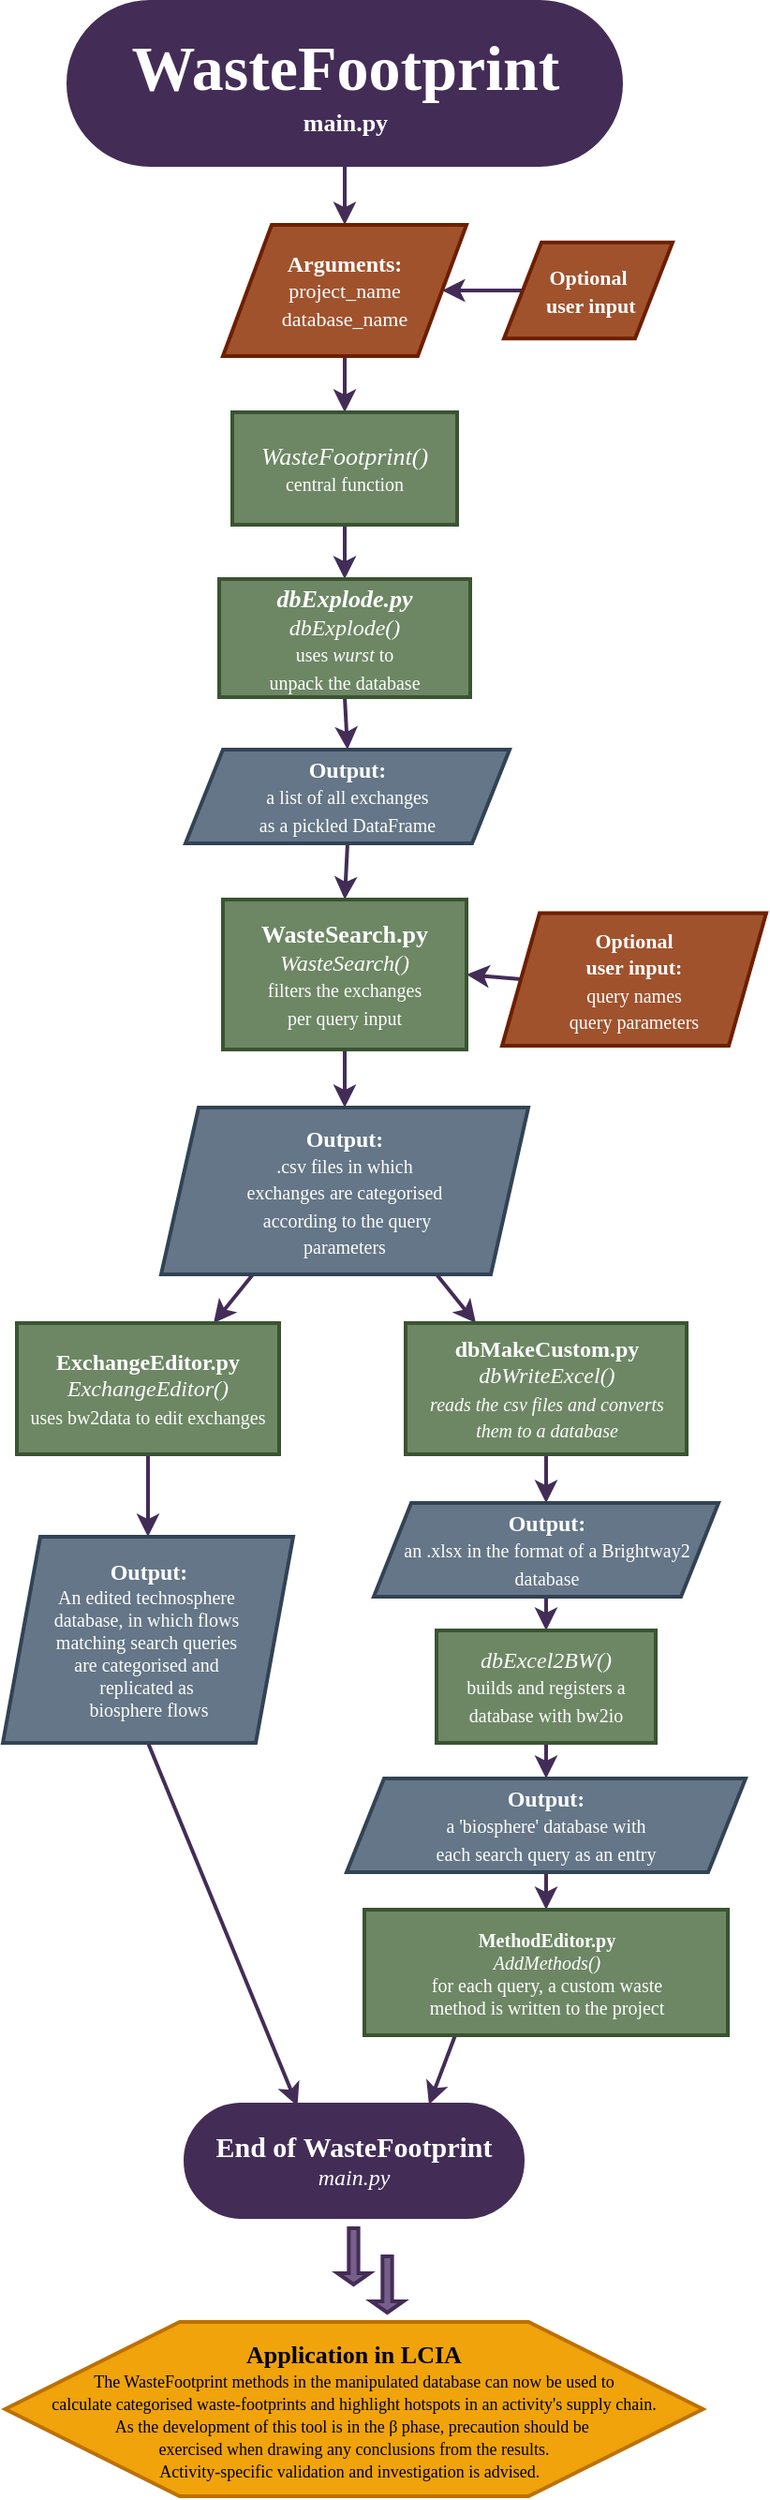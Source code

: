 <mxfile version="20.8.16" type="device"><diagram id="Ynv9TW57A_w1j0mWBJq0" name="Page-1"><mxGraphModel dx="1687" dy="1024" grid="0" gridSize="10" guides="1" tooltips="1" connect="1" arrows="1" fold="1" page="1" pageScale="1" pageWidth="550" pageHeight="1400" background="none" math="0" shadow="0"><root><mxCell id="0"/><mxCell id="1" parent="0"/><mxCell id="7" style="edgeStyle=none;html=1;exitX=0;exitY=0.5;exitDx=0;exitDy=0;entryX=1;entryY=0.5;entryDx=0;entryDy=0;rounded=0;snapToPoint=1;comic=0;fillColor=#76608a;strokeColor=#432D57;labelBackgroundColor=none;strokeWidth=2;spacing=5;fontFamily=Lucida Console;" parent="1" source="2" target="6" edge="1"><mxGeometry relative="1" as="geometry"><mxPoint x="390" y="99" as="targetPoint"/></mxGeometry></mxCell><mxCell id="2" value="&lt;font style=&quot;font-size: 11px;&quot;&gt;&lt;b&gt;Optional&lt;br&gt;&amp;nbsp;user input&lt;/b&gt;&lt;/font&gt;" style="shape=parallelogram;perimeter=parallelogramPerimeter;whiteSpace=wrap;html=1;fixedSize=1;rounded=0;snapToPoint=1;comic=0;fillColor=#a0522d;strokeColor=#6D1F00;fontColor=#ffffff;labelBackgroundColor=none;strokeWidth=2;spacing=5;fontFamily=Lucida Console;" parent="1" vertex="1"><mxGeometry x="355" y="148.38" width="90" height="51.25" as="geometry"/></mxCell><mxCell id="29" value="" style="edgeStyle=none;html=1;rounded=0;snapToPoint=1;comic=0;fillColor=#76608a;strokeColor=#432D57;labelBackgroundColor=none;strokeWidth=2;spacing=5;fontFamily=Lucida Console;" parent="1" source="3" target="6" edge="1"><mxGeometry relative="1" as="geometry"/></mxCell><mxCell id="3" value="&lt;b style=&quot;font-size: 34px;&quot;&gt;&lt;font style=&quot;font-size: 34px;&quot;&gt;WasteFootprint&lt;/font&gt;&lt;br&gt;&lt;/b&gt;&lt;b&gt;&lt;font style=&quot;font-size: 13px;&quot;&gt;main.py&lt;/font&gt;&lt;/b&gt;" style="html=1;dashed=0;whitespace=wrap;shape=mxgraph.dfd.start;rounded=0;snapToPoint=1;comic=0;fillColor=#432D57;strokeColor=#432D57;fontColor=#ffffff;labelBackgroundColor=none;strokeWidth=2;whiteSpace=wrap;spacing=5;fontFamily=Lucida Console;" parent="1" vertex="1"><mxGeometry x="122.5" y="20" width="295" height="87" as="geometry"/></mxCell><mxCell id="22" value="" style="edgeStyle=none;html=1;rounded=0;snapToPoint=1;comic=0;fillColor=#76608a;strokeColor=#432D57;labelBackgroundColor=none;strokeWidth=2;spacing=5;fontFamily=Lucida Console;" parent="1" source="6" target="14" edge="1"><mxGeometry relative="1" as="geometry"/></mxCell><mxCell id="6" value="&lt;b&gt;Arguments:&lt;br&gt;&lt;/b&gt;&lt;font style=&quot;font-size: 11px;&quot;&gt;project_name&lt;br style=&quot;font-size: 11px;&quot;&gt;database_name&lt;/font&gt;" style="shape=parallelogram;perimeter=parallelogramPerimeter;whiteSpace=wrap;html=1;dashed=0;rounded=0;snapToPoint=1;comic=0;fillColor=#a0522d;strokeColor=#6D1F00;fontColor=#ffffff;labelBackgroundColor=none;strokeWidth=2;spacing=5;fontFamily=Lucida Console;" parent="1" vertex="1"><mxGeometry x="205" y="139" width="130" height="70" as="geometry"/></mxCell><mxCell id="21" value="" style="edgeStyle=none;html=1;rounded=0;snapToPoint=1;comic=0;fillColor=#76608a;strokeColor=#432D57;labelBackgroundColor=none;strokeWidth=2;spacing=5;fontFamily=Lucida Console;" parent="1" source="14" target="20" edge="1"><mxGeometry relative="1" as="geometry"/></mxCell><mxCell id="14" value="&lt;i style=&quot;font-size: 13px;&quot;&gt;WasteFootprint()&lt;br&gt;&lt;/i&gt;&lt;font style=&quot;font-size: 10px;&quot;&gt;central function&lt;/font&gt;" style="whiteSpace=wrap;html=1;rounded=0;snapToPoint=1;comic=0;fillColor=#6d8764;strokeColor=#3A5431;fontColor=#ffffff;labelBackgroundColor=none;strokeWidth=2;spacing=5;fontFamily=Lucida Console;" parent="1" vertex="1"><mxGeometry x="210" y="239" width="120" height="60" as="geometry"/></mxCell><mxCell id="28" value="" style="edgeStyle=none;html=1;rounded=0;snapToPoint=1;comic=0;fillColor=#76608a;strokeColor=#432D57;labelBackgroundColor=none;strokeWidth=2;spacing=5;fontFamily=Lucida Console;" parent="1" source="15" target="26" edge="1"><mxGeometry relative="1" as="geometry"/></mxCell><mxCell id="15" value="&lt;b style=&quot;font-size: 11px;&quot;&gt;Optional &lt;br&gt;user input:&lt;br&gt;&lt;/b&gt;&lt;font style=&quot;font-size: 10px;&quot;&gt;query names&lt;br&gt;query parameters&lt;/font&gt;" style="shape=parallelogram;perimeter=parallelogramPerimeter;whiteSpace=wrap;html=1;fixedSize=1;rounded=0;snapToPoint=1;comic=0;fillColor=#a0522d;strokeColor=#6D1F00;fontColor=#ffffff;labelBackgroundColor=none;strokeWidth=2;spacing=5;fontFamily=Lucida Console;" parent="1" vertex="1"><mxGeometry x="354" y="506.25" width="141" height="70.75" as="geometry"/></mxCell><mxCell id="25" value="" style="edgeStyle=none;html=1;rounded=0;snapToPoint=1;comic=0;fillColor=#76608a;strokeColor=#432D57;labelBackgroundColor=none;strokeWidth=2;spacing=5;fontFamily=Lucida Console;" parent="1" source="20" target="24" edge="1"><mxGeometry relative="1" as="geometry"/></mxCell><mxCell id="20" value="&lt;i&gt;&lt;b&gt;&lt;font style=&quot;font-size: 13px;&quot;&gt;dbExplode.py&lt;/font&gt;&lt;/b&gt;&lt;br&gt;dbExplode()&lt;br&gt;&lt;/i&gt;&lt;font style=&quot;font-size: 10px;&quot;&gt;uses &lt;i&gt;wurst&lt;/i&gt; to&lt;br&gt;unpack the database&lt;/font&gt;" style="whiteSpace=wrap;html=1;rounded=0;snapToPoint=1;comic=0;fillColor=#6d8764;strokeColor=#3A5431;fontColor=#ffffff;labelBackgroundColor=none;strokeWidth=2;spacing=5;fontFamily=Lucida Console;" parent="1" vertex="1"><mxGeometry x="203" y="328" width="134" height="63" as="geometry"/></mxCell><mxCell id="27" value="" style="edgeStyle=none;html=1;rounded=0;snapToPoint=1;comic=0;fillColor=#76608a;strokeColor=#432D57;labelBackgroundColor=none;strokeWidth=2;spacing=5;fontFamily=Lucida Console;" parent="1" source="24" target="26" edge="1"><mxGeometry relative="1" as="geometry"/></mxCell><mxCell id="24" value="&lt;b&gt;Output:&lt;/b&gt;&lt;br&gt;&lt;font style=&quot;font-size: 10px;&quot;&gt;a list of all exchanges&lt;br&gt;as a pickled DataFrame&lt;/font&gt;" style="shape=parallelogram;perimeter=parallelogramPerimeter;whiteSpace=wrap;html=1;fixedSize=1;rounded=0;snapToPoint=1;comic=0;fillColor=#647687;strokeColor=#314354;fontColor=#ffffff;labelBackgroundColor=none;strokeWidth=2;spacing=5;fontFamily=Lucida Console;" parent="1" vertex="1"><mxGeometry x="185" y="419" width="173" height="50" as="geometry"/></mxCell><mxCell id="31" value="" style="edgeStyle=none;html=1;rounded=0;snapToPoint=1;comic=0;fillColor=#76608a;strokeColor=#432D57;labelBackgroundColor=none;strokeWidth=2;spacing=5;fontFamily=Lucida Console;" parent="1" source="26" target="30" edge="1"><mxGeometry relative="1" as="geometry"/></mxCell><mxCell id="26" value="&lt;font style=&quot;font-size: 13px;&quot;&gt;&lt;b&gt;WasteSearch.py&lt;/b&gt;&lt;br&gt;&lt;/font&gt;&lt;i&gt;WasteSearch()&lt;br&gt;&lt;/i&gt;&lt;font style=&quot;font-size: 10px;&quot;&gt;filters the exchanges&lt;br&gt;per query input&lt;/font&gt;" style="whiteSpace=wrap;html=1;rounded=0;snapToPoint=1;comic=0;fillColor=#6d8764;strokeColor=#3A5431;fontColor=#ffffff;labelBackgroundColor=none;strokeWidth=2;spacing=5;fontFamily=Lucida Console;" parent="1" vertex="1"><mxGeometry x="205" y="499" width="130" height="80" as="geometry"/></mxCell><mxCell id="56" style="edgeStyle=none;html=1;entryX=0.25;entryY=0;entryDx=0;entryDy=0;fontSize=13;rounded=0;snapToPoint=1;comic=0;fillColor=#76608a;strokeColor=#432D57;labelBackgroundColor=none;strokeWidth=2;spacing=5;fontFamily=Lucida Console;" parent="1" source="30" target="34" edge="1"><mxGeometry relative="1" as="geometry"/></mxCell><mxCell id="57" style="edgeStyle=none;html=1;fontSize=13;rounded=0;snapToPoint=1;comic=0;fillColor=#76608a;strokeColor=#432D57;labelBackgroundColor=none;strokeWidth=2;spacing=5;fontFamily=Lucida Console;" parent="1" source="30" target="44" edge="1"><mxGeometry relative="1" as="geometry"/></mxCell><mxCell id="30" value="&lt;b&gt;Output:&lt;br&gt;&lt;/b&gt;&lt;font style=&quot;font-size: 10px;&quot;&gt;.csv files in which&lt;br&gt;exchanges are categorised&lt;br&gt;&amp;nbsp;according to the query&lt;br&gt;parameters&lt;/font&gt;" style="shape=parallelogram;perimeter=parallelogramPerimeter;whiteSpace=wrap;html=1;fixedSize=1;rounded=0;snapToPoint=1;comic=0;fillColor=#647687;strokeColor=#314354;fontColor=#ffffff;labelBackgroundColor=none;strokeWidth=2;spacing=5;fontFamily=Lucida Console;" parent="1" vertex="1"><mxGeometry x="172" y="610" width="196" height="89" as="geometry"/></mxCell><mxCell id="39" value="" style="edgeStyle=none;html=1;rounded=0;snapToPoint=1;comic=0;fillColor=#76608a;strokeColor=#432D57;labelBackgroundColor=none;strokeWidth=2;spacing=5;fontFamily=Lucida Console;" parent="1" source="34" target="38" edge="1"><mxGeometry relative="1" as="geometry"/></mxCell><mxCell id="34" value="&lt;b&gt;dbMakeCustom.py&lt;br&gt;&lt;/b&gt;&lt;i&gt;dbWriteExcel()&lt;br&gt;&lt;font style=&quot;font-size: 10px;&quot;&gt;reads the csv files and converts them to a database&lt;/font&gt;&lt;br&gt;&lt;/i&gt;" style="whiteSpace=wrap;movable=1;resizable=1;rotatable=1;deletable=1;editable=1;connectable=1;html=1;rounded=0;snapToPoint=1;comic=0;fillColor=#6d8764;strokeColor=#3A5431;fontColor=#ffffff;labelBackgroundColor=none;strokeWidth=2;spacing=5;fontFamily=Lucida Console;" parent="1" vertex="1"><mxGeometry x="302.5" y="725" width="150" height="70" as="geometry"/></mxCell><mxCell id="41" value="" style="edgeStyle=none;html=1;rounded=0;snapToPoint=1;comic=0;fillColor=#76608a;strokeColor=#432D57;labelBackgroundColor=none;strokeWidth=2;spacing=5;fontFamily=Lucida Console;" parent="1" source="38" target="40" edge="1"><mxGeometry relative="1" as="geometry"/></mxCell><mxCell id="38" value="&lt;b&gt;Output:&lt;br&gt;&lt;/b&gt;&lt;font style=&quot;font-size: 10px;&quot;&gt;an .xlsx in the format of a Brightway2 database&lt;/font&gt;" style="shape=parallelogram;perimeter=parallelogramPerimeter;whiteSpace=wrap;html=1;fixedSize=1;rounded=0;snapToPoint=1;comic=0;fillColor=#647687;strokeColor=#314354;fontColor=#ffffff;labelBackgroundColor=none;strokeWidth=2;spacing=5;fontFamily=Lucida Console;" parent="1" vertex="1"><mxGeometry x="285.5" y="821" width="184" height="50" as="geometry"/></mxCell><mxCell id="43" value="" style="edgeStyle=none;html=1;rounded=0;snapToPoint=1;comic=0;fillColor=#76608a;strokeColor=#432D57;labelBackgroundColor=none;strokeWidth=2;spacing=5;fontFamily=Lucida Console;" parent="1" source="40" target="42" edge="1"><mxGeometry relative="1" as="geometry"/></mxCell><mxCell id="40" value="&lt;i&gt;dbExcel2BW()&lt;/i&gt;&lt;br&gt;&lt;font style=&quot;font-size: 10px;&quot;&gt;builds and registers a database with bw2io&lt;/font&gt;" style="whiteSpace=wrap;html=1;rounded=0;snapToPoint=1;comic=0;fillColor=#6d8764;strokeColor=#3A5431;fontColor=#ffffff;labelBackgroundColor=none;strokeWidth=2;spacing=5;fontFamily=Lucida Console;" parent="1" vertex="1"><mxGeometry x="319" y="889" width="117" height="60" as="geometry"/></mxCell><mxCell id="54" value="" style="edgeStyle=none;html=1;entryX=0.5;entryY=0;entryDx=0;entryDy=0;rounded=0;snapToPoint=1;comic=0;fillColor=#76608a;strokeColor=#432D57;labelBackgroundColor=none;strokeWidth=2;spacing=5;fontFamily=Lucida Console;" parent="1" source="42" target="64" edge="1"><mxGeometry relative="1" as="geometry"><mxPoint x="373.5" y="1045" as="targetPoint"/></mxGeometry></mxCell><mxCell id="42" value="&lt;b&gt;Output:&lt;br&gt;&lt;/b&gt;&lt;font style=&quot;font-size: 10px;&quot;&gt;a 'biosphere' database with &lt;br&gt;each search query as an entry&lt;/font&gt;" style="shape=parallelogram;perimeter=parallelogramPerimeter;whiteSpace=wrap;html=1;fixedSize=1;rounded=0;snapToPoint=1;comic=0;fillColor=#647687;strokeColor=#314354;fontColor=#ffffff;labelBackgroundColor=none;strokeWidth=2;spacing=5;fontFamily=Lucida Console;" parent="1" vertex="1"><mxGeometry x="271" y="968" width="213" height="50" as="geometry"/></mxCell><mxCell id="48" value="" style="edgeStyle=none;html=1;rounded=0;snapToPoint=1;comic=0;fillColor=#76608a;strokeColor=#432D57;labelBackgroundColor=none;strokeWidth=2;spacing=5;fontFamily=Lucida Console;" parent="1" source="44" target="47" edge="1"><mxGeometry relative="1" as="geometry"/></mxCell><mxCell id="44" value="&lt;b&gt;ExchangeEditor.py&lt;br&gt;&lt;/b&gt;&lt;i&gt;ExchangeEditor()&lt;br&gt;&lt;/i&gt;&lt;font style=&quot;font-size: 10px;&quot;&gt;uses bw2data to edit exchanges&lt;/font&gt;" style="rounded=0;whiteSpace=wrap;html=1;snapToPoint=1;comic=0;fillColor=#6d8764;strokeColor=#3A5431;fontColor=#ffffff;labelBackgroundColor=none;strokeWidth=2;spacing=5;fontFamily=Lucida Console;" parent="1" vertex="1"><mxGeometry x="95" y="725" width="140" height="70" as="geometry"/></mxCell><mxCell id="55" value="" style="edgeStyle=none;html=1;rounded=0;snapToPoint=1;comic=0;fillColor=#76608a;strokeColor=#432D57;labelBackgroundColor=none;strokeWidth=2;spacing=5;fontFamily=Lucida Console;entryX=0.332;entryY=0.013;entryDx=0;entryDy=0;entryPerimeter=0;" parent="1" source="47" target="51" edge="1"><mxGeometry relative="1" as="geometry"><mxPoint x="243" y="1137" as="targetPoint"/></mxGeometry></mxCell><mxCell id="47" value="&lt;b&gt;Output:&lt;/b&gt;&lt;br&gt;&lt;div style=&quot;font-size: 10px;&quot;&gt;&lt;span style=&quot;&quot;&gt;&lt;font style=&quot;font-size: 10px;&quot;&gt;An edited technosphere&amp;nbsp;&lt;/font&gt;&lt;/span&gt;&lt;/div&gt;&lt;div style=&quot;font-size: 10px;&quot;&gt;&lt;span style=&quot;&quot;&gt;&lt;font style=&quot;font-size: 10px;&quot;&gt;database, in which flows&amp;nbsp;&lt;/font&gt;&lt;/span&gt;&lt;/div&gt;&lt;div style=&quot;font-size: 10px;&quot;&gt;&lt;span style=&quot;&quot;&gt;&lt;font style=&quot;font-size: 10px;&quot;&gt;matching search queries&amp;nbsp;&lt;/font&gt;&lt;/span&gt;&lt;/div&gt;&lt;div style=&quot;font-size: 10px;&quot;&gt;&lt;span style=&quot;&quot;&gt;&lt;font style=&quot;font-size: 10px;&quot;&gt;are categorised and&amp;nbsp;&lt;/font&gt;&lt;/span&gt;&lt;/div&gt;&lt;div style=&quot;font-size: 10px;&quot;&gt;&lt;span style=&quot;&quot;&gt;&lt;font style=&quot;font-size: 10px;&quot;&gt;replicated&amp;nbsp;as&amp;nbsp;&lt;/font&gt;&lt;/span&gt;&lt;/div&gt;&lt;div style=&quot;font-size: 10px;&quot;&gt;&lt;span style=&quot;&quot;&gt;&lt;font style=&quot;font-size: 10px;&quot;&gt;biosphere flows&lt;/font&gt;&lt;/span&gt;&lt;/div&gt;" style="shape=parallelogram;perimeter=parallelogramPerimeter;whiteSpace=wrap;html=1;fixedSize=1;rounded=0;snapToPoint=1;comic=0;fillColor=#647687;strokeColor=#314354;fontColor=#ffffff;labelBackgroundColor=none;strokeWidth=2;spacing=5;fontFamily=Lucida Console;" parent="1" vertex="1"><mxGeometry x="87.5" y="839" width="155" height="110" as="geometry"/></mxCell><mxCell id="51" value="&lt;font style=&quot;font-size: 15px;&quot;&gt;&lt;b&gt;End of&amp;nbsp;WasteFootprint&lt;/b&gt;&lt;br&gt;&lt;/font&gt;&lt;i&gt;main.py&lt;/i&gt;" style="html=1;dashed=0;whitespace=wrap;shape=mxgraph.dfd.start;rounded=0;snapToPoint=1;comic=0;fillColor=#432D57;strokeColor=#432D57;fontColor=#ffffff;labelBackgroundColor=none;strokeWidth=2;whiteSpace=wrap;spacing=5;fontFamily=Lucida Console;" parent="1" vertex="1"><mxGeometry x="185" y="1142" width="180" height="60" as="geometry"/></mxCell><mxCell id="59" value="" style="shape=singleArrow;direction=south;whiteSpace=wrap;html=1;fontSize=10;rounded=0;snapToPoint=1;comic=0;fillColor=#76608a;strokeColor=#432D57;fontColor=#ffffff;labelBackgroundColor=none;strokeWidth=2;spacing=5;fontFamily=Lucida Console;" parent="1" vertex="1"><mxGeometry x="266.18" y="1208" width="17.12" height="30" as="geometry"/></mxCell><mxCell id="62" value="&lt;font style=&quot;font-size: 13px;&quot;&gt;&lt;b&gt;Application in&amp;nbsp;&lt;/b&gt;&lt;b&gt;LCIA&lt;/b&gt;&lt;br&gt;&lt;/font&gt;&lt;font style=&quot;font-size: 9px;&quot;&gt;The WasteFootprint methods in the manipulated database can now be used to &lt;br&gt;calculate categorised waste-footprints and highlight hotspots in an activity's supply chain. &lt;br&gt;As the development of this tool is in the β phase, precaution should be&amp;nbsp;&lt;br&gt;exercised when drawing any conclusions from the results.&lt;br&gt;Activity-specific validation and investigation is advised.&amp;nbsp;&lt;/font&gt;&amp;nbsp;" style="shape=hexagon;perimeter=hexagonPerimeter2;whiteSpace=wrap;html=1;size=0.25;fontSize=10;labelBackgroundColor=none;rounded=0;snapToPoint=1;comic=0;fillColor=#f0a30a;strokeColor=#BD7000;fontColor=#000000;strokeWidth=2;spacing=5;fontFamily=Lucida Console;verticalAlign=top;" parent="1" vertex="1"><mxGeometry x="88.76" y="1258" width="372.49" height="93" as="geometry"/></mxCell><mxCell id="65" style="edgeStyle=none;html=1;entryX=0.722;entryY=0;entryDx=0;entryDy=0;entryPerimeter=0;fontSize=10;rounded=0;snapToPoint=1;comic=0;fillColor=#76608a;strokeColor=#432D57;labelBackgroundColor=none;strokeWidth=2;spacing=5;fontFamily=Lucida Console;exitX=0.25;exitY=1;exitDx=0;exitDy=0;" parent="1" source="64" target="51" edge="1"><mxGeometry relative="1" as="geometry"/></mxCell><mxCell id="64" value="&lt;span style=&quot;&quot;&gt;&lt;font style=&quot;font-size: 10px;&quot;&gt;&lt;b&gt;MethodEditor.py&lt;/b&gt;&lt;br&gt;&lt;i&gt;AddMethods()&lt;br&gt;&lt;/i&gt;for each query, a custom waste&lt;br&gt;method is written to the project&lt;br&gt;&lt;/font&gt;&lt;/span&gt;" style="html=1;dashed=0;whitespace=wrap;labelBackgroundColor=none;fontSize=10;rounded=0;snapToPoint=1;comic=0;fillColor=#6d8764;strokeColor=#3A5431;fontColor=#ffffff;strokeWidth=2;whiteSpace=wrap;spacing=5;fontFamily=Lucida Console;" parent="1" vertex="1"><mxGeometry x="280.5" y="1038" width="194" height="67" as="geometry"/></mxCell><mxCell id="eWnoPjXooAndC6K8hpsd-65" value="" style="shape=singleArrow;direction=south;whiteSpace=wrap;html=1;fontSize=10;rounded=0;snapToPoint=1;comic=0;fillColor=#76608a;strokeColor=#432D57;fontColor=#ffffff;labelBackgroundColor=none;strokeWidth=2;spacing=5;fontFamily=Lucida Console;" vertex="1" parent="1"><mxGeometry x="284.18" y="1223" width="17.12" height="30" as="geometry"/></mxCell></root></mxGraphModel></diagram></mxfile>
